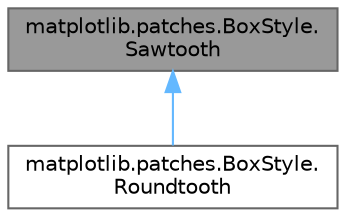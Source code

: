 digraph "matplotlib.patches.BoxStyle.Sawtooth"
{
 // LATEX_PDF_SIZE
  bgcolor="transparent";
  edge [fontname=Helvetica,fontsize=10,labelfontname=Helvetica,labelfontsize=10];
  node [fontname=Helvetica,fontsize=10,shape=box,height=0.2,width=0.4];
  Node1 [id="Node000001",label="matplotlib.patches.BoxStyle.\lSawtooth",height=0.2,width=0.4,color="gray40", fillcolor="grey60", style="filled", fontcolor="black",tooltip=" "];
  Node1 -> Node2 [id="edge1_Node000001_Node000002",dir="back",color="steelblue1",style="solid",tooltip=" "];
  Node2 [id="Node000002",label="matplotlib.patches.BoxStyle.\lRoundtooth",height=0.2,width=0.4,color="gray40", fillcolor="white", style="filled",URL="$da/d05/classmatplotlib_1_1patches_1_1BoxStyle_1_1Roundtooth.html",tooltip=" "];
}
